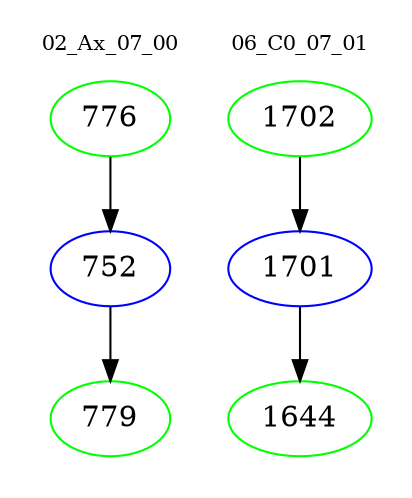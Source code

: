 digraph{
subgraph cluster_0 {
color = white
label = "02_Ax_07_00";
fontsize=10;
T0_776 [label="776", color="green"]
T0_776 -> T0_752 [color="black"]
T0_752 [label="752", color="blue"]
T0_752 -> T0_779 [color="black"]
T0_779 [label="779", color="green"]
}
subgraph cluster_1 {
color = white
label = "06_C0_07_01";
fontsize=10;
T1_1702 [label="1702", color="green"]
T1_1702 -> T1_1701 [color="black"]
T1_1701 [label="1701", color="blue"]
T1_1701 -> T1_1644 [color="black"]
T1_1644 [label="1644", color="green"]
}
}
